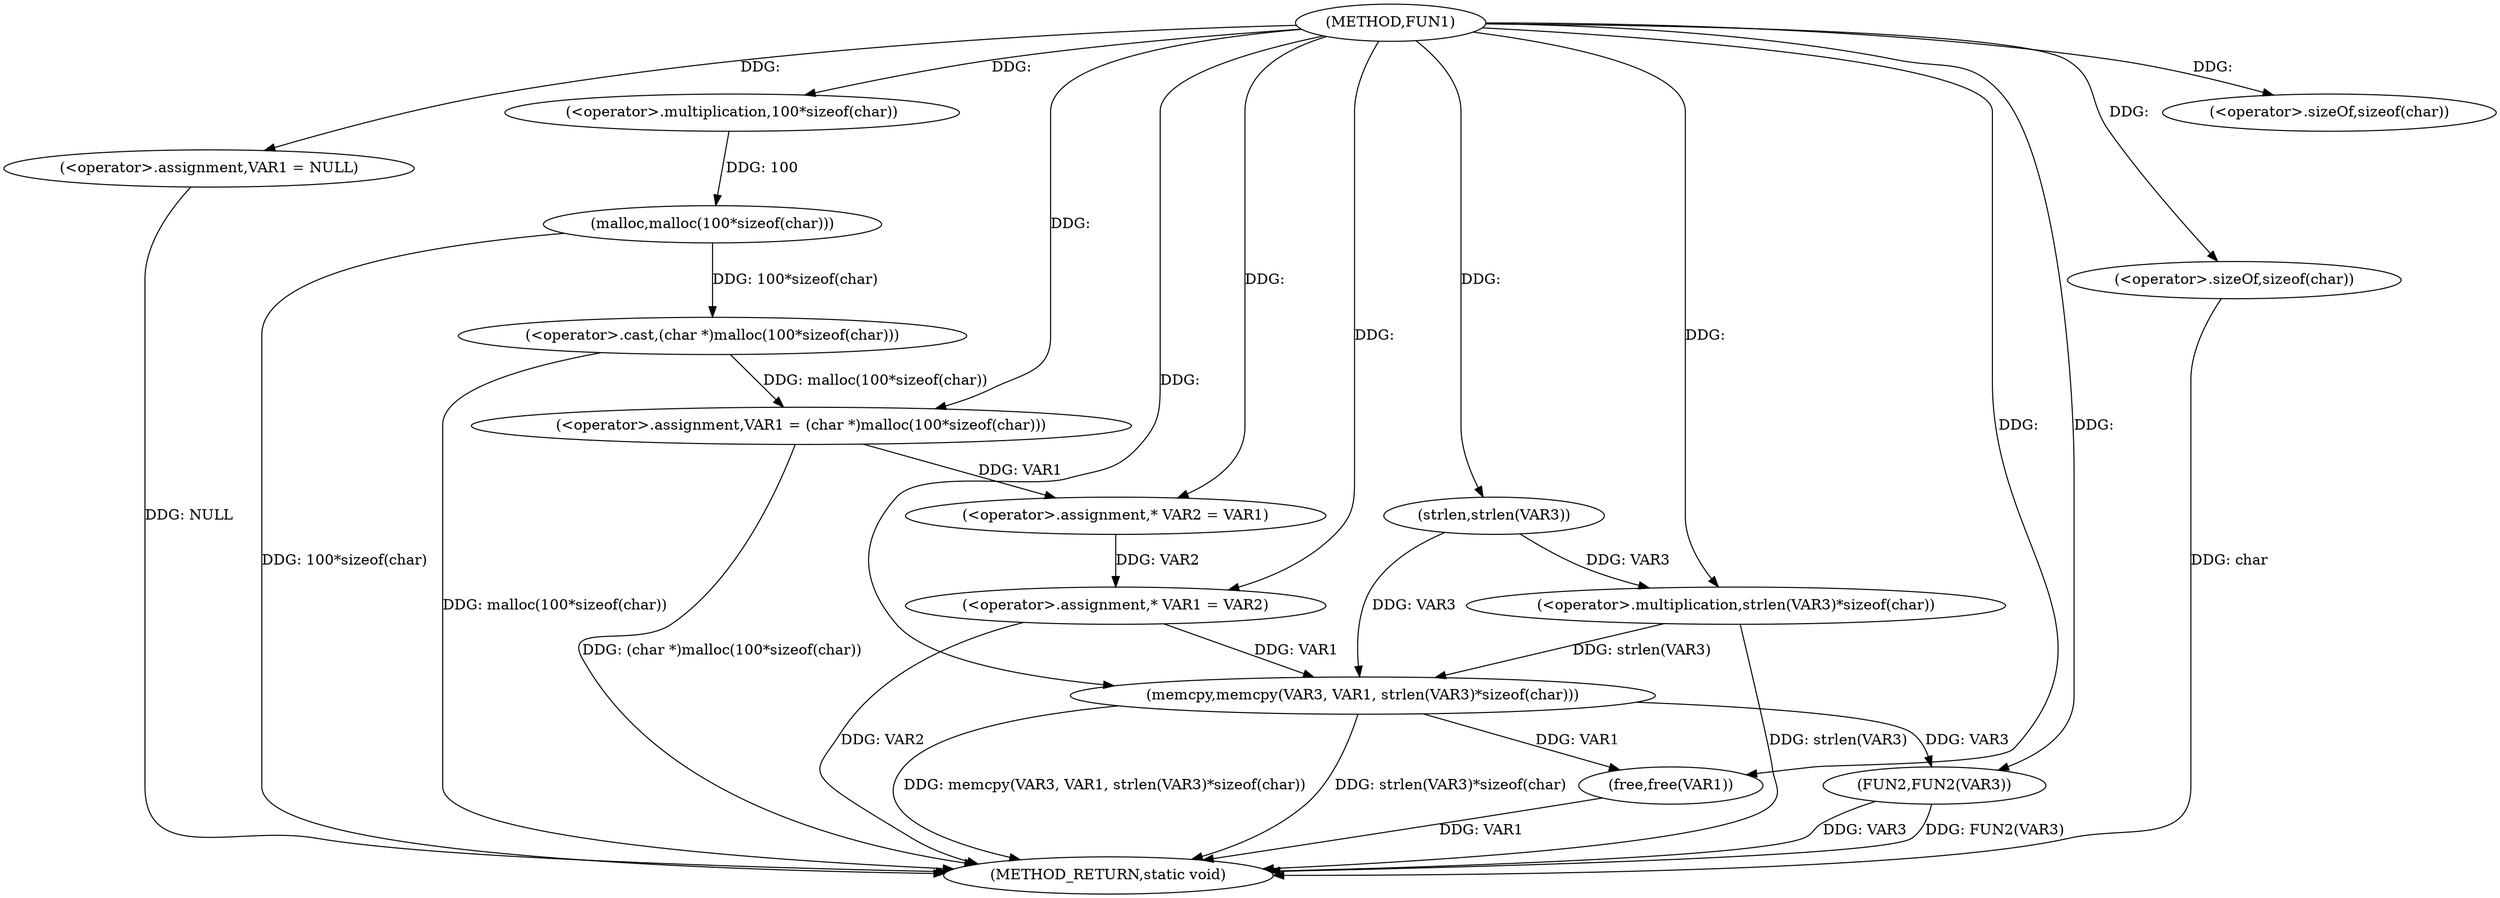 digraph FUN1 {  
"1000100" [label = "(METHOD,FUN1)" ]
"1000138" [label = "(METHOD_RETURN,static void)" ]
"1000103" [label = "(<operator>.assignment,VAR1 = NULL)" ]
"1000106" [label = "(<operator>.assignment,VAR1 = (char *)malloc(100*sizeof(char)))" ]
"1000108" [label = "(<operator>.cast,(char *)malloc(100*sizeof(char)))" ]
"1000110" [label = "(malloc,malloc(100*sizeof(char)))" ]
"1000111" [label = "(<operator>.multiplication,100*sizeof(char))" ]
"1000113" [label = "(<operator>.sizeOf,sizeof(char))" ]
"1000117" [label = "(<operator>.assignment,* VAR2 = VAR1)" ]
"1000121" [label = "(<operator>.assignment,* VAR1 = VAR2)" ]
"1000126" [label = "(memcpy,memcpy(VAR3, VAR1, strlen(VAR3)*sizeof(char)))" ]
"1000129" [label = "(<operator>.multiplication,strlen(VAR3)*sizeof(char))" ]
"1000130" [label = "(strlen,strlen(VAR3))" ]
"1000132" [label = "(<operator>.sizeOf,sizeof(char))" ]
"1000134" [label = "(FUN2,FUN2(VAR3))" ]
"1000136" [label = "(free,free(VAR1))" ]
  "1000106" -> "1000138"  [ label = "DDG: (char *)malloc(100*sizeof(char))"] 
  "1000103" -> "1000138"  [ label = "DDG: NULL"] 
  "1000132" -> "1000138"  [ label = "DDG: char"] 
  "1000110" -> "1000138"  [ label = "DDG: 100*sizeof(char)"] 
  "1000129" -> "1000138"  [ label = "DDG: strlen(VAR3)"] 
  "1000126" -> "1000138"  [ label = "DDG: memcpy(VAR3, VAR1, strlen(VAR3)*sizeof(char))"] 
  "1000121" -> "1000138"  [ label = "DDG: VAR2"] 
  "1000126" -> "1000138"  [ label = "DDG: strlen(VAR3)*sizeof(char)"] 
  "1000134" -> "1000138"  [ label = "DDG: FUN2(VAR3)"] 
  "1000134" -> "1000138"  [ label = "DDG: VAR3"] 
  "1000108" -> "1000138"  [ label = "DDG: malloc(100*sizeof(char))"] 
  "1000136" -> "1000138"  [ label = "DDG: VAR1"] 
  "1000100" -> "1000103"  [ label = "DDG: "] 
  "1000108" -> "1000106"  [ label = "DDG: malloc(100*sizeof(char))"] 
  "1000100" -> "1000106"  [ label = "DDG: "] 
  "1000110" -> "1000108"  [ label = "DDG: 100*sizeof(char)"] 
  "1000111" -> "1000110"  [ label = "DDG: 100"] 
  "1000100" -> "1000111"  [ label = "DDG: "] 
  "1000100" -> "1000113"  [ label = "DDG: "] 
  "1000106" -> "1000117"  [ label = "DDG: VAR1"] 
  "1000100" -> "1000117"  [ label = "DDG: "] 
  "1000117" -> "1000121"  [ label = "DDG: VAR2"] 
  "1000100" -> "1000121"  [ label = "DDG: "] 
  "1000130" -> "1000126"  [ label = "DDG: VAR3"] 
  "1000100" -> "1000126"  [ label = "DDG: "] 
  "1000121" -> "1000126"  [ label = "DDG: VAR1"] 
  "1000129" -> "1000126"  [ label = "DDG: strlen(VAR3)"] 
  "1000130" -> "1000129"  [ label = "DDG: VAR3"] 
  "1000100" -> "1000130"  [ label = "DDG: "] 
  "1000100" -> "1000129"  [ label = "DDG: "] 
  "1000100" -> "1000132"  [ label = "DDG: "] 
  "1000126" -> "1000134"  [ label = "DDG: VAR3"] 
  "1000100" -> "1000134"  [ label = "DDG: "] 
  "1000126" -> "1000136"  [ label = "DDG: VAR1"] 
  "1000100" -> "1000136"  [ label = "DDG: "] 
}
